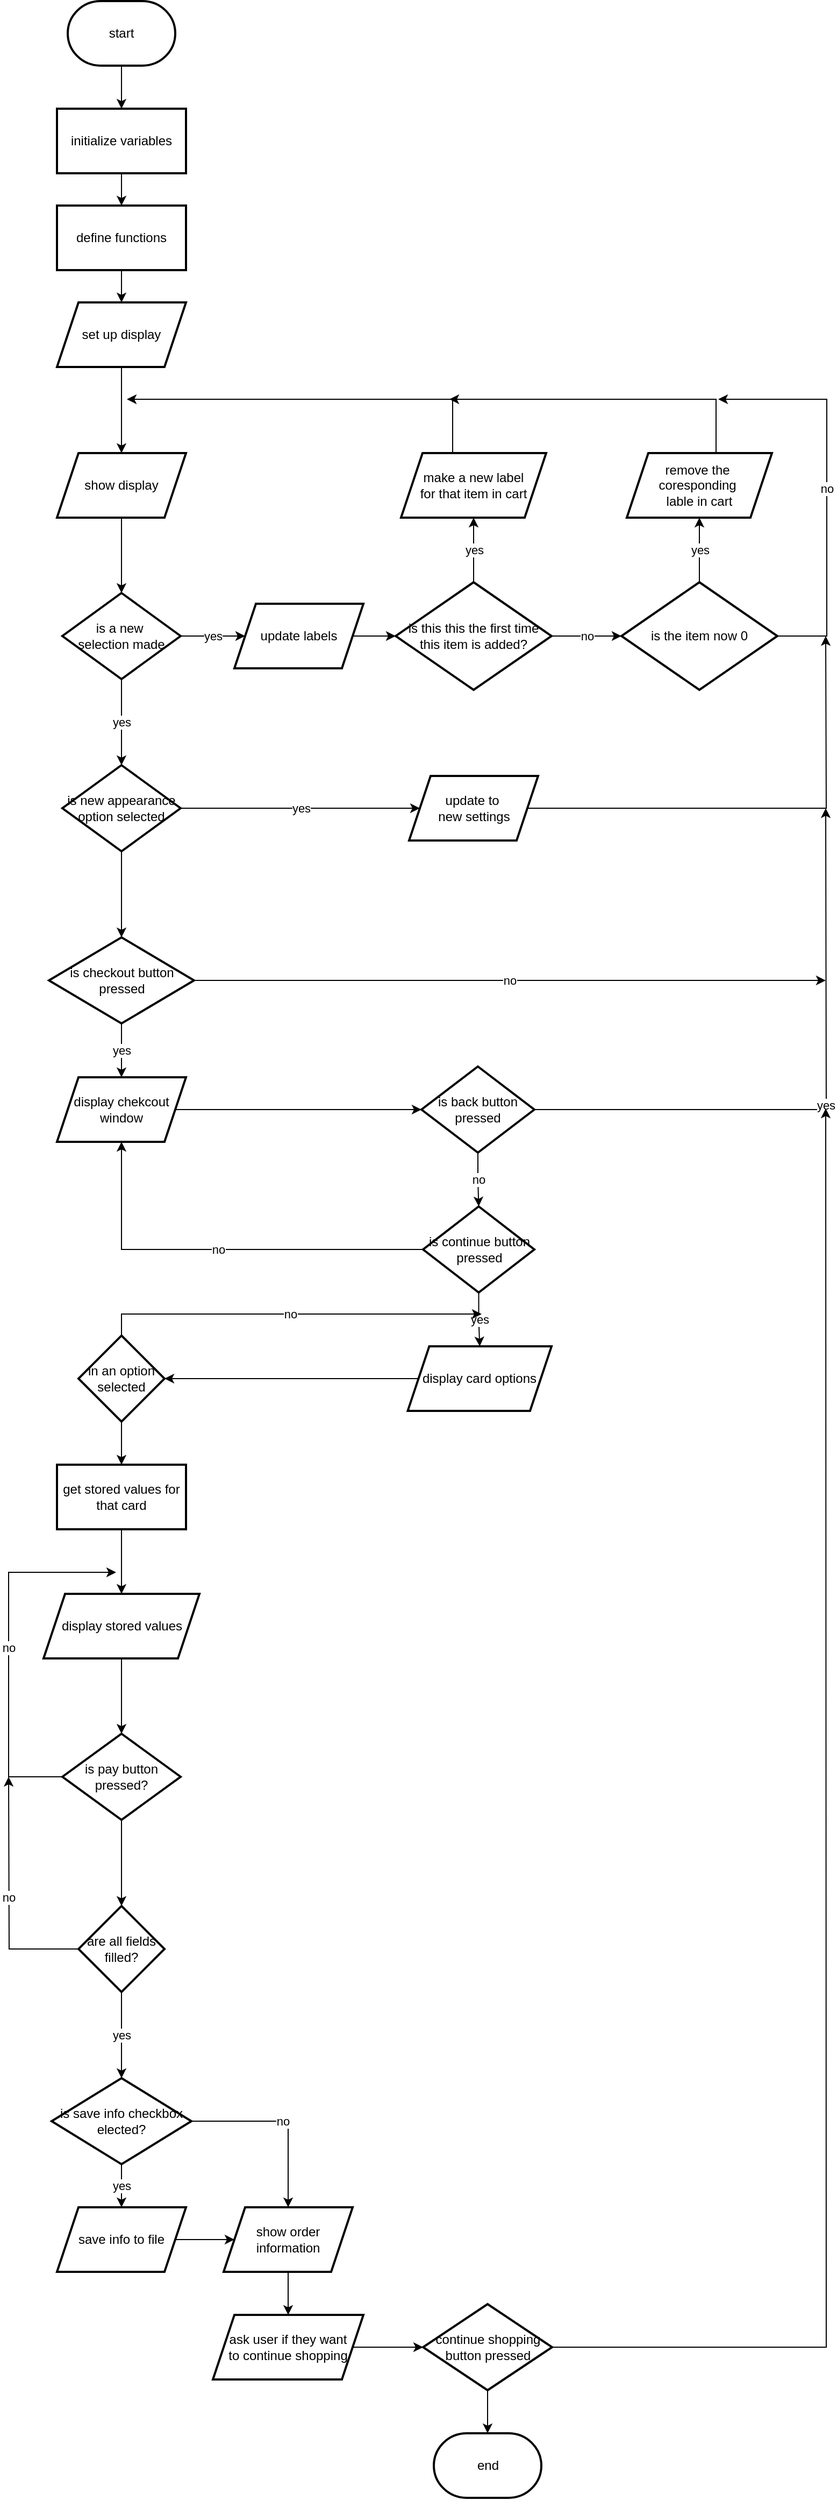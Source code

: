 <mxfile version="24.7.6">
  <diagram id="C5RBs43oDa-KdzZeNtuy" name="Page-1">
    <mxGraphModel dx="7000" dy="3847" grid="1" gridSize="10" guides="1" tooltips="1" connect="1" arrows="1" fold="1" page="1" pageScale="1" pageWidth="827" pageHeight="1169" math="0" shadow="0">
      <root>
        <mxCell id="WIyWlLk6GJQsqaUBKTNV-0" />
        <mxCell id="WIyWlLk6GJQsqaUBKTNV-1" parent="WIyWlLk6GJQsqaUBKTNV-0" />
        <mxCell id="tbi-7l_ZZroE0bv09tCr-11" value="" style="edgeStyle=orthogonalEdgeStyle;rounded=0;orthogonalLoop=1;jettySize=auto;html=1;" edge="1" parent="WIyWlLk6GJQsqaUBKTNV-1" source="tbi-7l_ZZroE0bv09tCr-3" target="tbi-7l_ZZroE0bv09tCr-10">
          <mxGeometry relative="1" as="geometry" />
        </mxCell>
        <mxCell id="tbi-7l_ZZroE0bv09tCr-3" value="start" style="strokeWidth=2;html=1;shape=mxgraph.flowchart.terminator;whiteSpace=wrap;" vertex="1" parent="WIyWlLk6GJQsqaUBKTNV-1">
          <mxGeometry x="85" y="10" width="100" height="60" as="geometry" />
        </mxCell>
        <mxCell id="tbi-7l_ZZroE0bv09tCr-4" value="end" style="strokeWidth=2;html=1;shape=mxgraph.flowchart.terminator;whiteSpace=wrap;" vertex="1" parent="WIyWlLk6GJQsqaUBKTNV-1">
          <mxGeometry x="425.51" y="2270" width="100" height="60" as="geometry" />
        </mxCell>
        <mxCell id="tbi-7l_ZZroE0bv09tCr-13" value="" style="edgeStyle=orthogonalEdgeStyle;rounded=0;orthogonalLoop=1;jettySize=auto;html=1;" edge="1" parent="WIyWlLk6GJQsqaUBKTNV-1" source="tbi-7l_ZZroE0bv09tCr-10" target="tbi-7l_ZZroE0bv09tCr-12">
          <mxGeometry relative="1" as="geometry" />
        </mxCell>
        <mxCell id="tbi-7l_ZZroE0bv09tCr-10" value="initialize variables" style="whiteSpace=wrap;html=1;strokeWidth=2;" vertex="1" parent="WIyWlLk6GJQsqaUBKTNV-1">
          <mxGeometry x="75" y="110" width="120" height="60" as="geometry" />
        </mxCell>
        <mxCell id="tbi-7l_ZZroE0bv09tCr-15" value="" style="edgeStyle=orthogonalEdgeStyle;rounded=0;orthogonalLoop=1;jettySize=auto;html=1;" edge="1" parent="WIyWlLk6GJQsqaUBKTNV-1" source="tbi-7l_ZZroE0bv09tCr-12" target="tbi-7l_ZZroE0bv09tCr-14">
          <mxGeometry relative="1" as="geometry" />
        </mxCell>
        <mxCell id="tbi-7l_ZZroE0bv09tCr-12" value="define functions" style="whiteSpace=wrap;html=1;strokeWidth=2;" vertex="1" parent="WIyWlLk6GJQsqaUBKTNV-1">
          <mxGeometry x="75" y="200" width="120" height="60" as="geometry" />
        </mxCell>
        <mxCell id="tbi-7l_ZZroE0bv09tCr-19" value="" style="edgeStyle=orthogonalEdgeStyle;rounded=0;orthogonalLoop=1;jettySize=auto;html=1;" edge="1" parent="WIyWlLk6GJQsqaUBKTNV-1" source="tbi-7l_ZZroE0bv09tCr-14" target="tbi-7l_ZZroE0bv09tCr-18">
          <mxGeometry relative="1" as="geometry" />
        </mxCell>
        <mxCell id="tbi-7l_ZZroE0bv09tCr-14" value="set up display" style="shape=parallelogram;perimeter=parallelogramPerimeter;whiteSpace=wrap;html=1;fixedSize=1;strokeWidth=2;" vertex="1" parent="WIyWlLk6GJQsqaUBKTNV-1">
          <mxGeometry x="75" y="290" width="120" height="60" as="geometry" />
        </mxCell>
        <mxCell id="tbi-7l_ZZroE0bv09tCr-21" value="" style="edgeStyle=orthogonalEdgeStyle;rounded=0;orthogonalLoop=1;jettySize=auto;html=1;" edge="1" parent="WIyWlLk6GJQsqaUBKTNV-1" source="tbi-7l_ZZroE0bv09tCr-18" target="tbi-7l_ZZroE0bv09tCr-20">
          <mxGeometry relative="1" as="geometry" />
        </mxCell>
        <mxCell id="tbi-7l_ZZroE0bv09tCr-18" value="show display" style="shape=parallelogram;perimeter=parallelogramPerimeter;whiteSpace=wrap;html=1;fixedSize=1;strokeWidth=2;" vertex="1" parent="WIyWlLk6GJQsqaUBKTNV-1">
          <mxGeometry x="75" y="430" width="120" height="60" as="geometry" />
        </mxCell>
        <mxCell id="tbi-7l_ZZroE0bv09tCr-23" value="yes" style="edgeStyle=orthogonalEdgeStyle;rounded=0;orthogonalLoop=1;jettySize=auto;html=1;" edge="1" parent="WIyWlLk6GJQsqaUBKTNV-1" source="tbi-7l_ZZroE0bv09tCr-20" target="tbi-7l_ZZroE0bv09tCr-22">
          <mxGeometry relative="1" as="geometry" />
        </mxCell>
        <mxCell id="tbi-7l_ZZroE0bv09tCr-45" value="yes" style="edgeStyle=orthogonalEdgeStyle;rounded=0;orthogonalLoop=1;jettySize=auto;html=1;" edge="1" parent="WIyWlLk6GJQsqaUBKTNV-1" source="tbi-7l_ZZroE0bv09tCr-20" target="tbi-7l_ZZroE0bv09tCr-44">
          <mxGeometry relative="1" as="geometry" />
        </mxCell>
        <mxCell id="tbi-7l_ZZroE0bv09tCr-20" value="&lt;div&gt;is a new&amp;nbsp;&lt;/div&gt;&lt;div&gt;selection made&lt;/div&gt;" style="rhombus;whiteSpace=wrap;html=1;strokeWidth=2;" vertex="1" parent="WIyWlLk6GJQsqaUBKTNV-1">
          <mxGeometry x="80" y="560" width="110" height="80" as="geometry" />
        </mxCell>
        <mxCell id="tbi-7l_ZZroE0bv09tCr-25" value="" style="edgeStyle=orthogonalEdgeStyle;rounded=0;orthogonalLoop=1;jettySize=auto;html=1;" edge="1" parent="WIyWlLk6GJQsqaUBKTNV-1" source="tbi-7l_ZZroE0bv09tCr-22" target="tbi-7l_ZZroE0bv09tCr-24">
          <mxGeometry relative="1" as="geometry" />
        </mxCell>
        <mxCell id="tbi-7l_ZZroE0bv09tCr-22" value="update labels" style="shape=parallelogram;perimeter=parallelogramPerimeter;whiteSpace=wrap;html=1;fixedSize=1;strokeWidth=2;" vertex="1" parent="WIyWlLk6GJQsqaUBKTNV-1">
          <mxGeometry x="240" y="570" width="120" height="60" as="geometry" />
        </mxCell>
        <mxCell id="tbi-7l_ZZroE0bv09tCr-26" value="yes" style="edgeStyle=orthogonalEdgeStyle;rounded=0;orthogonalLoop=1;jettySize=auto;html=1;entryX=0.5;entryY=1;entryDx=0;entryDy=0;" edge="1" parent="WIyWlLk6GJQsqaUBKTNV-1" source="tbi-7l_ZZroE0bv09tCr-24" target="tbi-7l_ZZroE0bv09tCr-29">
          <mxGeometry relative="1" as="geometry">
            <mxPoint x="462.5" y="490" as="targetPoint" />
          </mxGeometry>
        </mxCell>
        <mxCell id="tbi-7l_ZZroE0bv09tCr-42" value="no" style="edgeStyle=orthogonalEdgeStyle;rounded=0;orthogonalLoop=1;jettySize=auto;html=1;" edge="1" parent="WIyWlLk6GJQsqaUBKTNV-1" source="tbi-7l_ZZroE0bv09tCr-24" target="tbi-7l_ZZroE0bv09tCr-31">
          <mxGeometry relative="1" as="geometry" />
        </mxCell>
        <mxCell id="tbi-7l_ZZroE0bv09tCr-24" value="&lt;div&gt;is this this the first time&lt;/div&gt;&lt;div&gt;this item is added?&lt;br&gt;&lt;/div&gt;" style="rhombus;whiteSpace=wrap;html=1;strokeWidth=2;" vertex="1" parent="WIyWlLk6GJQsqaUBKTNV-1">
          <mxGeometry x="390" y="550" width="145" height="100" as="geometry" />
        </mxCell>
        <mxCell id="tbi-7l_ZZroE0bv09tCr-36" style="edgeStyle=orthogonalEdgeStyle;rounded=0;orthogonalLoop=1;jettySize=auto;html=1;" edge="1" parent="WIyWlLk6GJQsqaUBKTNV-1" source="tbi-7l_ZZroE0bv09tCr-29">
          <mxGeometry relative="1" as="geometry">
            <mxPoint x="140" y="380" as="targetPoint" />
            <Array as="points">
              <mxPoint x="443" y="380" />
            </Array>
          </mxGeometry>
        </mxCell>
        <mxCell id="tbi-7l_ZZroE0bv09tCr-29" value="&lt;div&gt;make a new label&lt;/div&gt;&lt;div&gt;for that item in cart&lt;/div&gt;" style="shape=parallelogram;perimeter=parallelogramPerimeter;whiteSpace=wrap;html=1;fixedSize=1;strokeWidth=2;" vertex="1" parent="WIyWlLk6GJQsqaUBKTNV-1">
          <mxGeometry x="395" y="430" width="135" height="60" as="geometry" />
        </mxCell>
        <mxCell id="tbi-7l_ZZroE0bv09tCr-35" value="yes" style="edgeStyle=orthogonalEdgeStyle;rounded=0;orthogonalLoop=1;jettySize=auto;html=1;" edge="1" parent="WIyWlLk6GJQsqaUBKTNV-1" source="tbi-7l_ZZroE0bv09tCr-31" target="tbi-7l_ZZroE0bv09tCr-33">
          <mxGeometry relative="1" as="geometry" />
        </mxCell>
        <mxCell id="tbi-7l_ZZroE0bv09tCr-43" value="no" style="edgeStyle=orthogonalEdgeStyle;rounded=0;orthogonalLoop=1;jettySize=auto;html=1;" edge="1" parent="WIyWlLk6GJQsqaUBKTNV-1" source="tbi-7l_ZZroE0bv09tCr-31">
          <mxGeometry relative="1" as="geometry">
            <mxPoint x="690" y="380" as="targetPoint" />
            <Array as="points">
              <mxPoint x="791" y="600" />
            </Array>
          </mxGeometry>
        </mxCell>
        <mxCell id="tbi-7l_ZZroE0bv09tCr-31" value="is the item now 0" style="rhombus;whiteSpace=wrap;html=1;strokeWidth=2;" vertex="1" parent="WIyWlLk6GJQsqaUBKTNV-1">
          <mxGeometry x="600" y="550" width="145" height="100" as="geometry" />
        </mxCell>
        <mxCell id="tbi-7l_ZZroE0bv09tCr-37" style="edgeStyle=orthogonalEdgeStyle;rounded=0;orthogonalLoop=1;jettySize=auto;html=1;" edge="1" parent="WIyWlLk6GJQsqaUBKTNV-1" source="tbi-7l_ZZroE0bv09tCr-33">
          <mxGeometry relative="1" as="geometry">
            <mxPoint x="440" y="380" as="targetPoint" />
            <Array as="points">
              <mxPoint x="688" y="380" />
            </Array>
          </mxGeometry>
        </mxCell>
        <mxCell id="tbi-7l_ZZroE0bv09tCr-33" value="&lt;div&gt;remove the&amp;nbsp;&lt;/div&gt;&lt;div&gt;coresponding&amp;nbsp;&lt;/div&gt;&lt;div&gt;lable in cart&lt;/div&gt;" style="shape=parallelogram;perimeter=parallelogramPerimeter;whiteSpace=wrap;html=1;fixedSize=1;strokeWidth=2;" vertex="1" parent="WIyWlLk6GJQsqaUBKTNV-1">
          <mxGeometry x="605" y="430" width="135" height="60" as="geometry" />
        </mxCell>
        <mxCell id="tbi-7l_ZZroE0bv09tCr-47" value="yes" style="edgeStyle=orthogonalEdgeStyle;rounded=0;orthogonalLoop=1;jettySize=auto;html=1;" edge="1" parent="WIyWlLk6GJQsqaUBKTNV-1" source="tbi-7l_ZZroE0bv09tCr-44" target="tbi-7l_ZZroE0bv09tCr-46">
          <mxGeometry relative="1" as="geometry" />
        </mxCell>
        <mxCell id="tbi-7l_ZZroE0bv09tCr-50" value="" style="edgeStyle=orthogonalEdgeStyle;rounded=0;orthogonalLoop=1;jettySize=auto;html=1;" edge="1" parent="WIyWlLk6GJQsqaUBKTNV-1" source="tbi-7l_ZZroE0bv09tCr-44" target="tbi-7l_ZZroE0bv09tCr-49">
          <mxGeometry relative="1" as="geometry" />
        </mxCell>
        <mxCell id="tbi-7l_ZZroE0bv09tCr-44" value="is new appearance option selected" style="rhombus;whiteSpace=wrap;html=1;strokeWidth=2;" vertex="1" parent="WIyWlLk6GJQsqaUBKTNV-1">
          <mxGeometry x="80" y="720" width="110" height="80" as="geometry" />
        </mxCell>
        <mxCell id="tbi-7l_ZZroE0bv09tCr-48" style="edgeStyle=orthogonalEdgeStyle;rounded=0;orthogonalLoop=1;jettySize=auto;html=1;" edge="1" parent="WIyWlLk6GJQsqaUBKTNV-1" source="tbi-7l_ZZroE0bv09tCr-46">
          <mxGeometry relative="1" as="geometry">
            <mxPoint x="790" y="600" as="targetPoint" />
          </mxGeometry>
        </mxCell>
        <mxCell id="tbi-7l_ZZroE0bv09tCr-46" value="&lt;div&gt;update to&amp;nbsp;&lt;/div&gt;&lt;div&gt;new settings&lt;/div&gt;" style="shape=parallelogram;perimeter=parallelogramPerimeter;whiteSpace=wrap;html=1;fixedSize=1;strokeWidth=2;" vertex="1" parent="WIyWlLk6GJQsqaUBKTNV-1">
          <mxGeometry x="402.5" y="730" width="120" height="60" as="geometry" />
        </mxCell>
        <mxCell id="tbi-7l_ZZroE0bv09tCr-52" value="yes" style="edgeStyle=orthogonalEdgeStyle;rounded=0;orthogonalLoop=1;jettySize=auto;html=1;" edge="1" parent="WIyWlLk6GJQsqaUBKTNV-1" source="tbi-7l_ZZroE0bv09tCr-49" target="tbi-7l_ZZroE0bv09tCr-51">
          <mxGeometry relative="1" as="geometry" />
        </mxCell>
        <mxCell id="tbi-7l_ZZroE0bv09tCr-58" value="no" style="edgeStyle=orthogonalEdgeStyle;rounded=0;orthogonalLoop=1;jettySize=auto;html=1;" edge="1" parent="WIyWlLk6GJQsqaUBKTNV-1" source="tbi-7l_ZZroE0bv09tCr-49">
          <mxGeometry relative="1" as="geometry">
            <mxPoint x="790" y="920" as="targetPoint" />
          </mxGeometry>
        </mxCell>
        <mxCell id="tbi-7l_ZZroE0bv09tCr-49" value="is checkout button pressed" style="rhombus;whiteSpace=wrap;html=1;strokeWidth=2;" vertex="1" parent="WIyWlLk6GJQsqaUBKTNV-1">
          <mxGeometry x="67.5" y="880" width="135" height="80" as="geometry" />
        </mxCell>
        <mxCell id="tbi-7l_ZZroE0bv09tCr-56" value="" style="edgeStyle=orthogonalEdgeStyle;rounded=0;orthogonalLoop=1;jettySize=auto;html=1;" edge="1" parent="WIyWlLk6GJQsqaUBKTNV-1" source="tbi-7l_ZZroE0bv09tCr-51" target="tbi-7l_ZZroE0bv09tCr-55">
          <mxGeometry relative="1" as="geometry" />
        </mxCell>
        <mxCell id="tbi-7l_ZZroE0bv09tCr-51" value="display chekcout window" style="shape=parallelogram;perimeter=parallelogramPerimeter;whiteSpace=wrap;html=1;fixedSize=1;strokeWidth=2;" vertex="1" parent="WIyWlLk6GJQsqaUBKTNV-1">
          <mxGeometry x="75" y="1010" width="120" height="60" as="geometry" />
        </mxCell>
        <mxCell id="tbi-7l_ZZroE0bv09tCr-57" value="yes" style="edgeStyle=orthogonalEdgeStyle;rounded=0;orthogonalLoop=1;jettySize=auto;html=1;" edge="1" parent="WIyWlLk6GJQsqaUBKTNV-1" source="tbi-7l_ZZroE0bv09tCr-55">
          <mxGeometry relative="1" as="geometry">
            <mxPoint x="790" y="760" as="targetPoint" />
          </mxGeometry>
        </mxCell>
        <mxCell id="tbi-7l_ZZroE0bv09tCr-60" value="no" style="edgeStyle=orthogonalEdgeStyle;rounded=0;orthogonalLoop=1;jettySize=auto;html=1;" edge="1" parent="WIyWlLk6GJQsqaUBKTNV-1" source="tbi-7l_ZZroE0bv09tCr-55" target="tbi-7l_ZZroE0bv09tCr-59">
          <mxGeometry relative="1" as="geometry" />
        </mxCell>
        <mxCell id="tbi-7l_ZZroE0bv09tCr-55" value="is back button pressed" style="rhombus;whiteSpace=wrap;html=1;strokeWidth=2;" vertex="1" parent="WIyWlLk6GJQsqaUBKTNV-1">
          <mxGeometry x="414" y="1000" width="105" height="80" as="geometry" />
        </mxCell>
        <mxCell id="tbi-7l_ZZroE0bv09tCr-62" value="yes" style="edgeStyle=orthogonalEdgeStyle;rounded=0;orthogonalLoop=1;jettySize=auto;html=1;" edge="1" parent="WIyWlLk6GJQsqaUBKTNV-1" source="tbi-7l_ZZroE0bv09tCr-59" target="tbi-7l_ZZroE0bv09tCr-61">
          <mxGeometry relative="1" as="geometry" />
        </mxCell>
        <mxCell id="tbi-7l_ZZroE0bv09tCr-63" value="no" style="edgeStyle=orthogonalEdgeStyle;rounded=0;orthogonalLoop=1;jettySize=auto;html=1;entryX=0.5;entryY=1;entryDx=0;entryDy=0;" edge="1" parent="WIyWlLk6GJQsqaUBKTNV-1" source="tbi-7l_ZZroE0bv09tCr-59" target="tbi-7l_ZZroE0bv09tCr-51">
          <mxGeometry relative="1" as="geometry" />
        </mxCell>
        <mxCell id="tbi-7l_ZZroE0bv09tCr-59" value="is continue button pressed" style="rhombus;whiteSpace=wrap;html=1;strokeWidth=2;" vertex="1" parent="WIyWlLk6GJQsqaUBKTNV-1">
          <mxGeometry x="415.5" y="1130" width="103.5" height="80" as="geometry" />
        </mxCell>
        <mxCell id="tbi-7l_ZZroE0bv09tCr-65" value="" style="edgeStyle=orthogonalEdgeStyle;rounded=0;orthogonalLoop=1;jettySize=auto;html=1;" edge="1" parent="WIyWlLk6GJQsqaUBKTNV-1" source="tbi-7l_ZZroE0bv09tCr-61" target="tbi-7l_ZZroE0bv09tCr-64">
          <mxGeometry relative="1" as="geometry" />
        </mxCell>
        <mxCell id="tbi-7l_ZZroE0bv09tCr-61" value="display card options" style="shape=parallelogram;perimeter=parallelogramPerimeter;whiteSpace=wrap;html=1;fixedSize=1;strokeWidth=2;" vertex="1" parent="WIyWlLk6GJQsqaUBKTNV-1">
          <mxGeometry x="401.25" y="1260" width="133.75" height="60" as="geometry" />
        </mxCell>
        <mxCell id="tbi-7l_ZZroE0bv09tCr-66" value="no" style="edgeStyle=orthogonalEdgeStyle;rounded=0;orthogonalLoop=1;jettySize=auto;html=1;" edge="1" parent="WIyWlLk6GJQsqaUBKTNV-1" source="tbi-7l_ZZroE0bv09tCr-64">
          <mxGeometry relative="1" as="geometry">
            <mxPoint x="470" y="1230" as="targetPoint" />
            <Array as="points">
              <mxPoint x="135" y="1230" />
              <mxPoint x="410" y="1230" />
            </Array>
          </mxGeometry>
        </mxCell>
        <mxCell id="tbi-7l_ZZroE0bv09tCr-70" value="" style="edgeStyle=orthogonalEdgeStyle;rounded=0;orthogonalLoop=1;jettySize=auto;html=1;" edge="1" parent="WIyWlLk6GJQsqaUBKTNV-1" source="tbi-7l_ZZroE0bv09tCr-64" target="tbi-7l_ZZroE0bv09tCr-69">
          <mxGeometry relative="1" as="geometry" />
        </mxCell>
        <mxCell id="tbi-7l_ZZroE0bv09tCr-64" value="in an option selected" style="rhombus;whiteSpace=wrap;html=1;strokeWidth=2;" vertex="1" parent="WIyWlLk6GJQsqaUBKTNV-1">
          <mxGeometry x="95.005" y="1250" width="80" height="80" as="geometry" />
        </mxCell>
        <mxCell id="tbi-7l_ZZroE0bv09tCr-72" value="" style="edgeStyle=orthogonalEdgeStyle;rounded=0;orthogonalLoop=1;jettySize=auto;html=1;" edge="1" parent="WIyWlLk6GJQsqaUBKTNV-1" source="tbi-7l_ZZroE0bv09tCr-69" target="tbi-7l_ZZroE0bv09tCr-71">
          <mxGeometry relative="1" as="geometry" />
        </mxCell>
        <mxCell id="tbi-7l_ZZroE0bv09tCr-69" value="get stored values for that card" style="whiteSpace=wrap;html=1;strokeWidth=2;" vertex="1" parent="WIyWlLk6GJQsqaUBKTNV-1">
          <mxGeometry x="75.005" y="1370" width="120" height="60" as="geometry" />
        </mxCell>
        <mxCell id="tbi-7l_ZZroE0bv09tCr-74" value="" style="edgeStyle=orthogonalEdgeStyle;rounded=0;orthogonalLoop=1;jettySize=auto;html=1;" edge="1" parent="WIyWlLk6GJQsqaUBKTNV-1" source="tbi-7l_ZZroE0bv09tCr-71" target="tbi-7l_ZZroE0bv09tCr-73">
          <mxGeometry relative="1" as="geometry" />
        </mxCell>
        <mxCell id="tbi-7l_ZZroE0bv09tCr-71" value="display stored values" style="shape=parallelogram;perimeter=parallelogramPerimeter;whiteSpace=wrap;html=1;fixedSize=1;strokeWidth=2;" vertex="1" parent="WIyWlLk6GJQsqaUBKTNV-1">
          <mxGeometry x="62.51" y="1490" width="145" height="60" as="geometry" />
        </mxCell>
        <mxCell id="tbi-7l_ZZroE0bv09tCr-75" value="no" style="edgeStyle=orthogonalEdgeStyle;rounded=0;orthogonalLoop=1;jettySize=auto;html=1;" edge="1" parent="WIyWlLk6GJQsqaUBKTNV-1" source="tbi-7l_ZZroE0bv09tCr-73">
          <mxGeometry relative="1" as="geometry">
            <mxPoint x="130" y="1470" as="targetPoint" />
            <Array as="points">
              <mxPoint x="30" y="1660" />
              <mxPoint x="30" y="1470" />
            </Array>
          </mxGeometry>
        </mxCell>
        <mxCell id="tbi-7l_ZZroE0bv09tCr-77" value="" style="edgeStyle=orthogonalEdgeStyle;rounded=0;orthogonalLoop=1;jettySize=auto;html=1;" edge="1" parent="WIyWlLk6GJQsqaUBKTNV-1" source="tbi-7l_ZZroE0bv09tCr-73" target="tbi-7l_ZZroE0bv09tCr-76">
          <mxGeometry relative="1" as="geometry" />
        </mxCell>
        <mxCell id="tbi-7l_ZZroE0bv09tCr-73" value="is pay button pressed?" style="rhombus;whiteSpace=wrap;html=1;strokeWidth=2;" vertex="1" parent="WIyWlLk6GJQsqaUBKTNV-1">
          <mxGeometry x="80.02" y="1620" width="109.98" height="80" as="geometry" />
        </mxCell>
        <mxCell id="tbi-7l_ZZroE0bv09tCr-78" value="no" style="edgeStyle=orthogonalEdgeStyle;rounded=0;orthogonalLoop=1;jettySize=auto;html=1;" edge="1" parent="WIyWlLk6GJQsqaUBKTNV-1" source="tbi-7l_ZZroE0bv09tCr-76">
          <mxGeometry relative="1" as="geometry">
            <mxPoint x="30" y="1660" as="targetPoint" />
          </mxGeometry>
        </mxCell>
        <mxCell id="tbi-7l_ZZroE0bv09tCr-80" value="yes" style="edgeStyle=orthogonalEdgeStyle;rounded=0;orthogonalLoop=1;jettySize=auto;html=1;" edge="1" parent="WIyWlLk6GJQsqaUBKTNV-1" source="tbi-7l_ZZroE0bv09tCr-76" target="tbi-7l_ZZroE0bv09tCr-79">
          <mxGeometry relative="1" as="geometry" />
        </mxCell>
        <mxCell id="tbi-7l_ZZroE0bv09tCr-76" value="are all fields filled?" style="rhombus;whiteSpace=wrap;html=1;strokeWidth=2;" vertex="1" parent="WIyWlLk6GJQsqaUBKTNV-1">
          <mxGeometry x="95.01" y="1780" width="80" height="80" as="geometry" />
        </mxCell>
        <mxCell id="tbi-7l_ZZroE0bv09tCr-83" value="yes" style="edgeStyle=orthogonalEdgeStyle;rounded=0;orthogonalLoop=1;jettySize=auto;html=1;" edge="1" parent="WIyWlLk6GJQsqaUBKTNV-1" source="tbi-7l_ZZroE0bv09tCr-79" target="tbi-7l_ZZroE0bv09tCr-82">
          <mxGeometry relative="1" as="geometry" />
        </mxCell>
        <mxCell id="tbi-7l_ZZroE0bv09tCr-94" value="no" style="edgeStyle=orthogonalEdgeStyle;rounded=0;orthogonalLoop=1;jettySize=auto;html=1;entryX=0.5;entryY=0;entryDx=0;entryDy=0;" edge="1" parent="WIyWlLk6GJQsqaUBKTNV-1" source="tbi-7l_ZZroE0bv09tCr-79" target="tbi-7l_ZZroE0bv09tCr-84">
          <mxGeometry relative="1" as="geometry" />
        </mxCell>
        <mxCell id="tbi-7l_ZZroE0bv09tCr-79" value="is save info checkbox elected?" style="rhombus;whiteSpace=wrap;html=1;strokeWidth=2;" vertex="1" parent="WIyWlLk6GJQsqaUBKTNV-1">
          <mxGeometry x="70.02" y="1940" width="129.98" height="80" as="geometry" />
        </mxCell>
        <mxCell id="tbi-7l_ZZroE0bv09tCr-85" value="" style="edgeStyle=orthogonalEdgeStyle;rounded=0;orthogonalLoop=1;jettySize=auto;html=1;" edge="1" parent="WIyWlLk6GJQsqaUBKTNV-1" source="tbi-7l_ZZroE0bv09tCr-82" target="tbi-7l_ZZroE0bv09tCr-84">
          <mxGeometry relative="1" as="geometry" />
        </mxCell>
        <mxCell id="tbi-7l_ZZroE0bv09tCr-82" value="save info to file" style="shape=parallelogram;perimeter=parallelogramPerimeter;whiteSpace=wrap;html=1;fixedSize=1;strokeWidth=2;" vertex="1" parent="WIyWlLk6GJQsqaUBKTNV-1">
          <mxGeometry x="75.0" y="2060" width="120" height="60" as="geometry" />
        </mxCell>
        <mxCell id="tbi-7l_ZZroE0bv09tCr-89" value="" style="edgeStyle=orthogonalEdgeStyle;rounded=0;orthogonalLoop=1;jettySize=auto;html=1;" edge="1" parent="WIyWlLk6GJQsqaUBKTNV-1" source="tbi-7l_ZZroE0bv09tCr-84" target="tbi-7l_ZZroE0bv09tCr-88">
          <mxGeometry relative="1" as="geometry" />
        </mxCell>
        <mxCell id="tbi-7l_ZZroE0bv09tCr-84" value="show order information" style="shape=parallelogram;perimeter=parallelogramPerimeter;whiteSpace=wrap;html=1;fixedSize=1;strokeWidth=2;" vertex="1" parent="WIyWlLk6GJQsqaUBKTNV-1">
          <mxGeometry x="230.01" y="2060" width="120" height="60" as="geometry" />
        </mxCell>
        <mxCell id="tbi-7l_ZZroE0bv09tCr-91" value="" style="edgeStyle=orthogonalEdgeStyle;rounded=0;orthogonalLoop=1;jettySize=auto;html=1;" edge="1" parent="WIyWlLk6GJQsqaUBKTNV-1" source="tbi-7l_ZZroE0bv09tCr-88" target="tbi-7l_ZZroE0bv09tCr-90">
          <mxGeometry relative="1" as="geometry" />
        </mxCell>
        <mxCell id="tbi-7l_ZZroE0bv09tCr-88" value="&lt;div&gt;ask user if they want&lt;/div&gt;&lt;div&gt;to continue shopping&lt;/div&gt;" style="shape=parallelogram;perimeter=parallelogramPerimeter;whiteSpace=wrap;html=1;fixedSize=1;strokeWidth=2;" vertex="1" parent="WIyWlLk6GJQsqaUBKTNV-1">
          <mxGeometry x="220.02" y="2160" width="139.98" height="60" as="geometry" />
        </mxCell>
        <mxCell id="tbi-7l_ZZroE0bv09tCr-92" style="edgeStyle=orthogonalEdgeStyle;rounded=0;orthogonalLoop=1;jettySize=auto;html=1;" edge="1" parent="WIyWlLk6GJQsqaUBKTNV-1" source="tbi-7l_ZZroE0bv09tCr-90">
          <mxGeometry relative="1" as="geometry">
            <mxPoint x="790" y="1039" as="targetPoint" />
          </mxGeometry>
        </mxCell>
        <mxCell id="tbi-7l_ZZroE0bv09tCr-93" value="" style="edgeStyle=orthogonalEdgeStyle;rounded=0;orthogonalLoop=1;jettySize=auto;html=1;" edge="1" parent="WIyWlLk6GJQsqaUBKTNV-1" source="tbi-7l_ZZroE0bv09tCr-90" target="tbi-7l_ZZroE0bv09tCr-4">
          <mxGeometry relative="1" as="geometry" />
        </mxCell>
        <mxCell id="tbi-7l_ZZroE0bv09tCr-90" value="continue shopping button pressed" style="rhombus;whiteSpace=wrap;html=1;strokeWidth=2;" vertex="1" parent="WIyWlLk6GJQsqaUBKTNV-1">
          <mxGeometry x="415.5" y="2150" width="120.02" height="80" as="geometry" />
        </mxCell>
      </root>
    </mxGraphModel>
  </diagram>
</mxfile>
